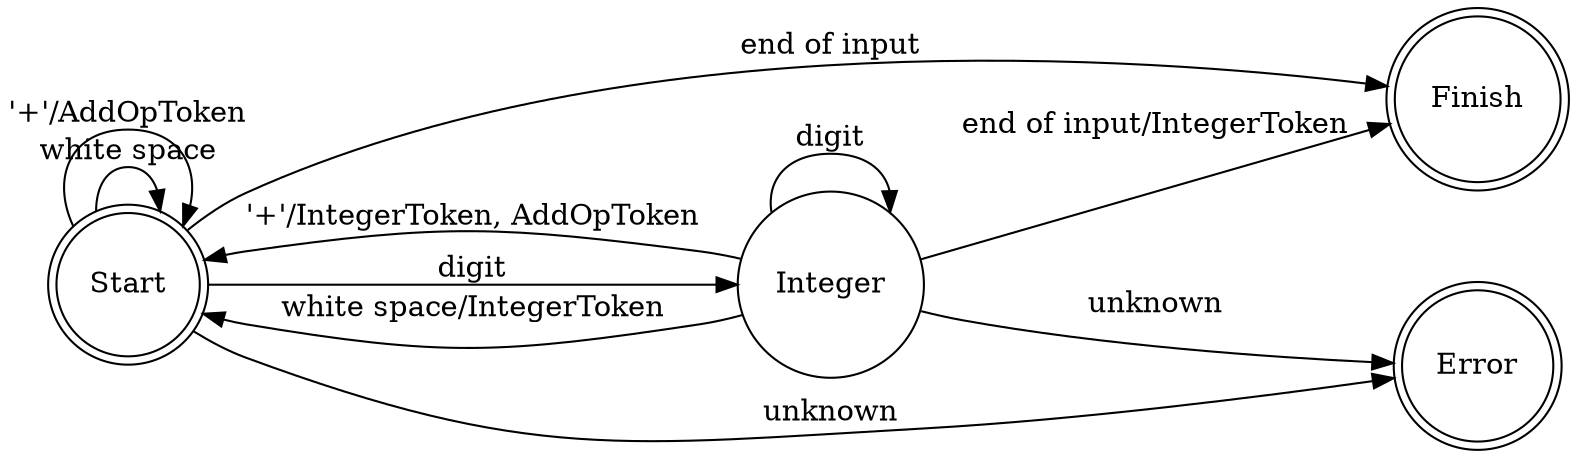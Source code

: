 digraph G {
  rankdir = LR;
  node [shape="circle"];


  Start -> Start [label = "white space"];

  Start -> Integer [label = "digit"];
  Integer -> Integer [label = "digit"];
  Integer -> Start [label="white space/IntegerToken"];
  Integer -> Finish [label="end of input/IntegerToken"];

  Start, Integer -> Error  [label="unknown"];

  Start -> Finish [label="end of input"];

  Start, Error, Finish [shape="doublecircle"];

  Start -> Start [label="'+'/AddOpToken"];

  Integer -> Start [label="'+'/IntegerToken, AddOpToken"];
}
